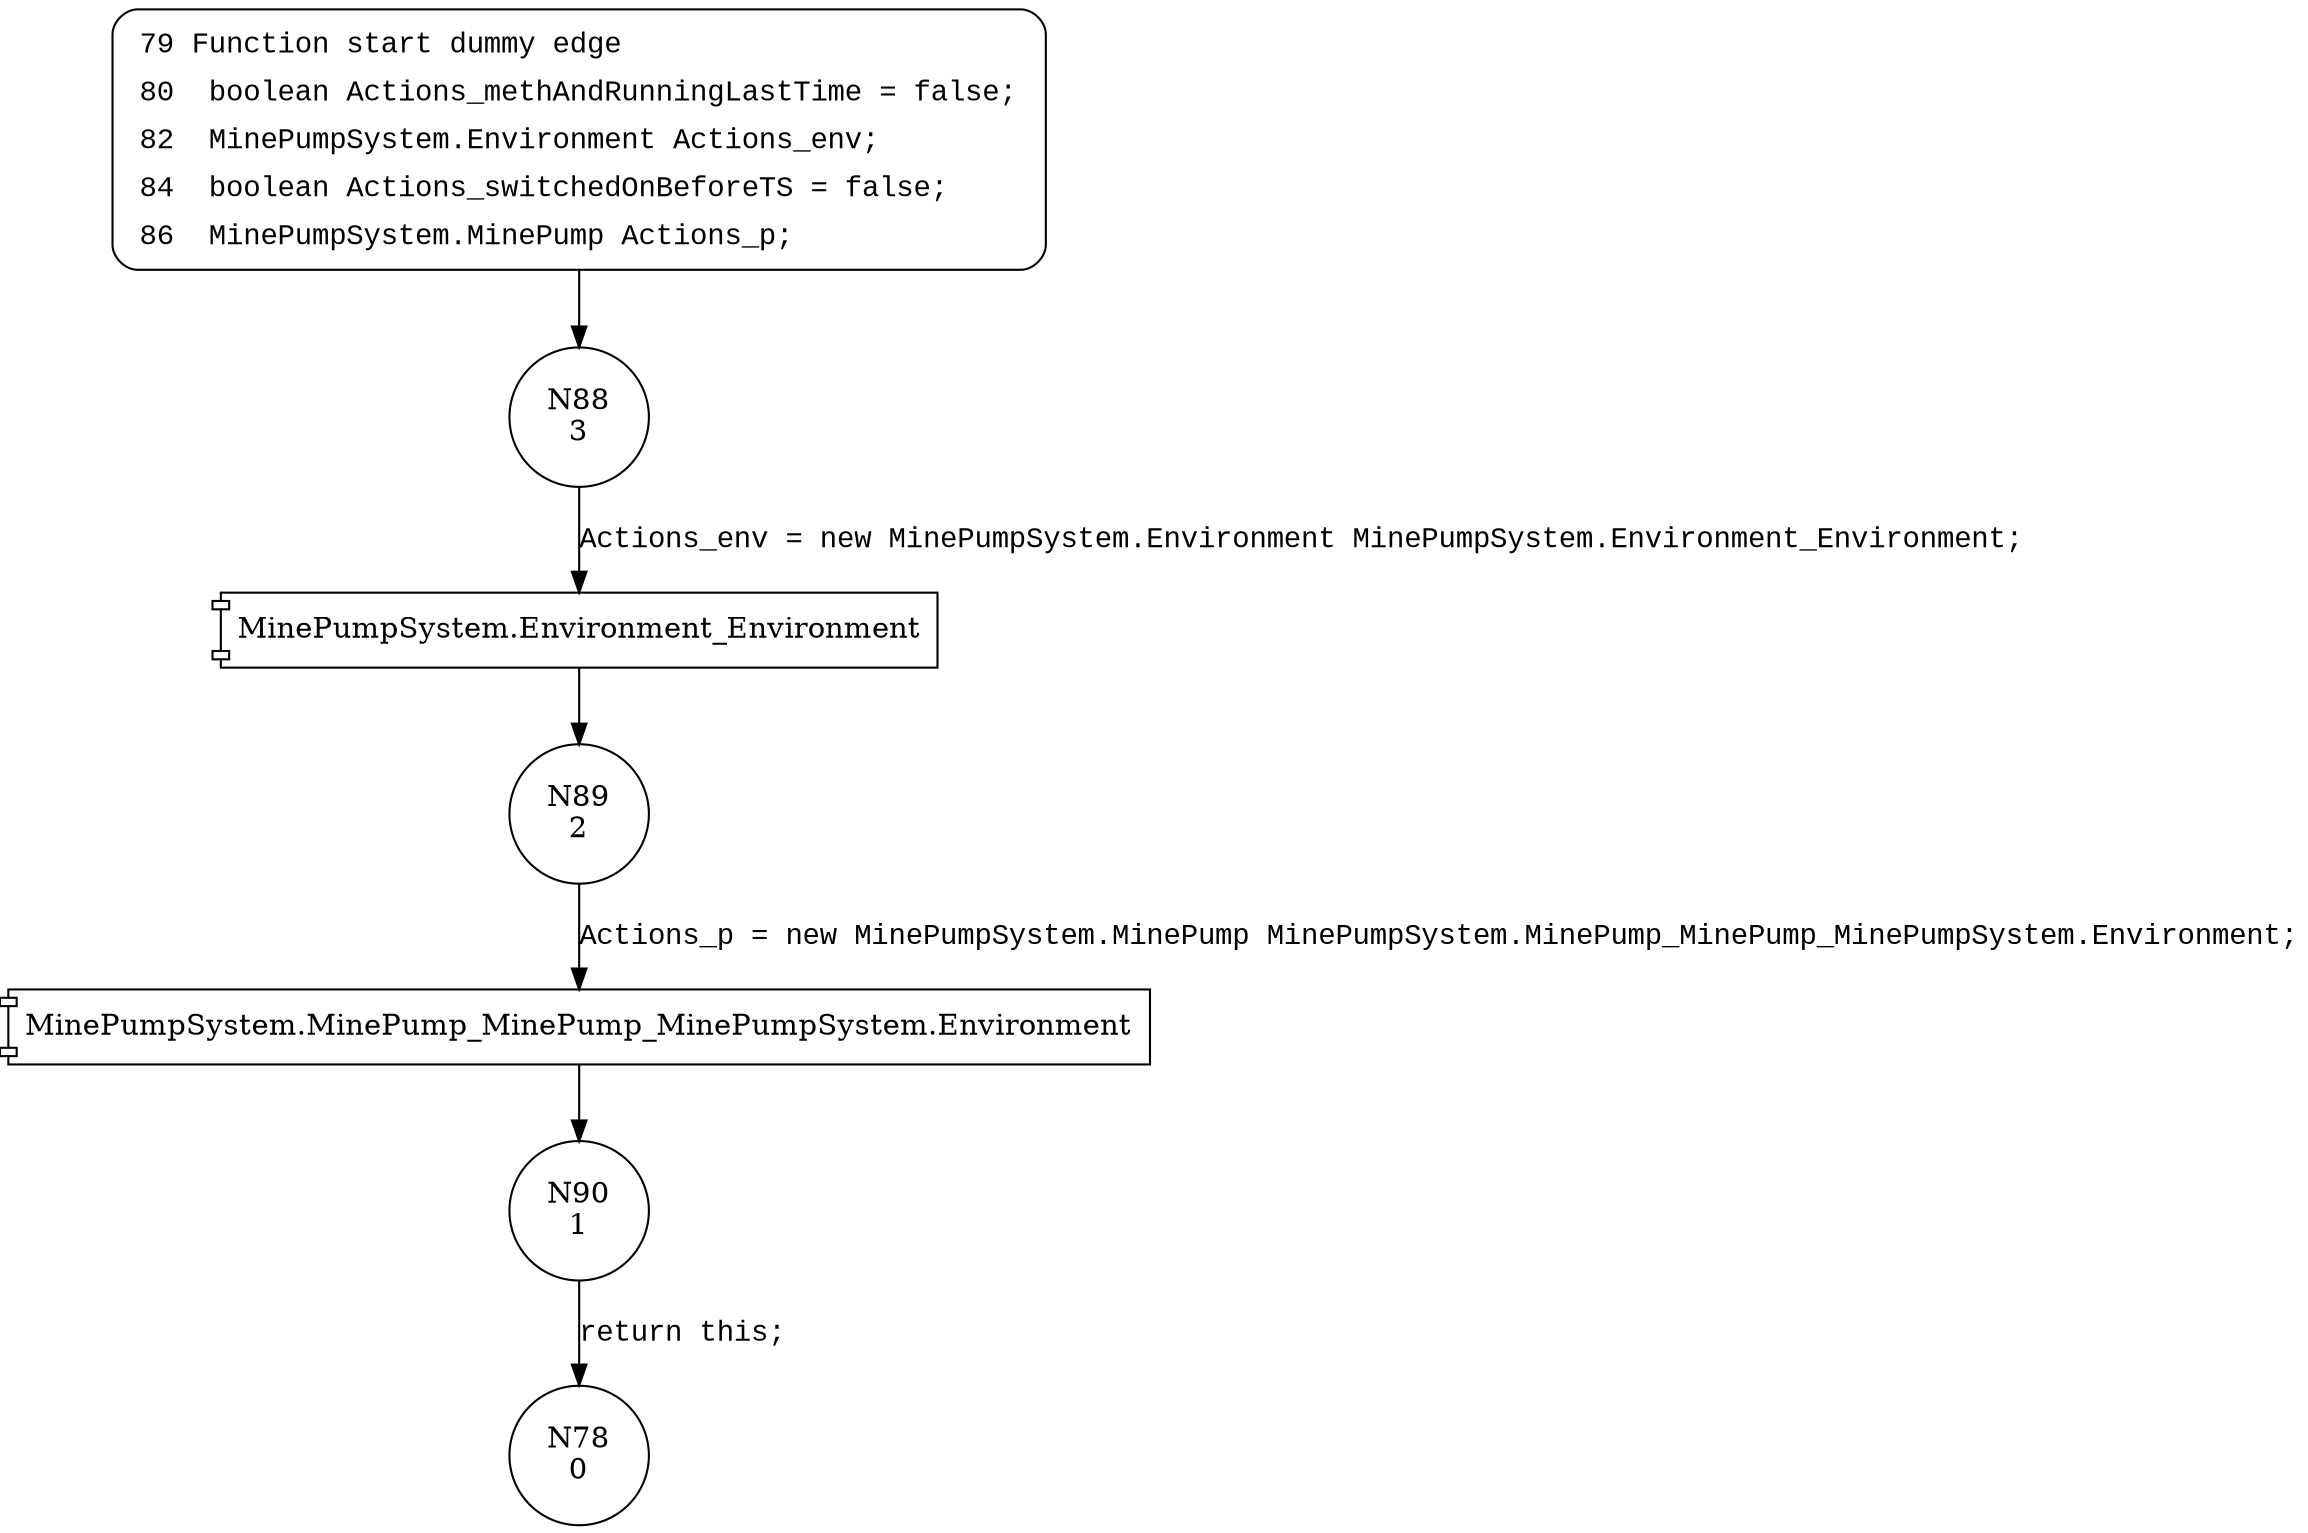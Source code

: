 digraph Actions_Actions {
88 [shape="circle" label="N88\n3"]
89 [shape="circle" label="N89\n2"]
90 [shape="circle" label="N90\n1"]
78 [shape="circle" label="N78\n0"]
79 [style="filled,bold" penwidth="1" fillcolor="white" fontname="Courier New" shape="Mrecord" label=<<table border="0" cellborder="0" cellpadding="3" bgcolor="white"><tr><td align="right">79</td><td align="left">Function start dummy edge</td></tr><tr><td align="right">80</td><td align="left"> boolean Actions_methAndRunningLastTime = false;</td></tr><tr><td align="right">82</td><td align="left"> MinePumpSystem.Environment Actions_env;</td></tr><tr><td align="right">84</td><td align="left"> boolean Actions_switchedOnBeforeTS = false;</td></tr><tr><td align="right">86</td><td align="left"> MinePumpSystem.MinePump Actions_p;</td></tr></table>>]
79 -> 88[label=""]
100016 [shape="component" label="MinePumpSystem.Environment_Environment"]
88 -> 100016 [label="Actions_env = new MinePumpSystem.Environment MinePumpSystem.Environment_Environment;" fontname="Courier New"]
100016 -> 89 [label="" fontname="Courier New"]
100017 [shape="component" label="MinePumpSystem.MinePump_MinePump_MinePumpSystem.Environment"]
89 -> 100017 [label="Actions_p = new MinePumpSystem.MinePump MinePumpSystem.MinePump_MinePump_MinePumpSystem.Environment;" fontname="Courier New"]
100017 -> 90 [label="" fontname="Courier New"]
90 -> 78 [label="return this;" fontname="Courier New"]
}